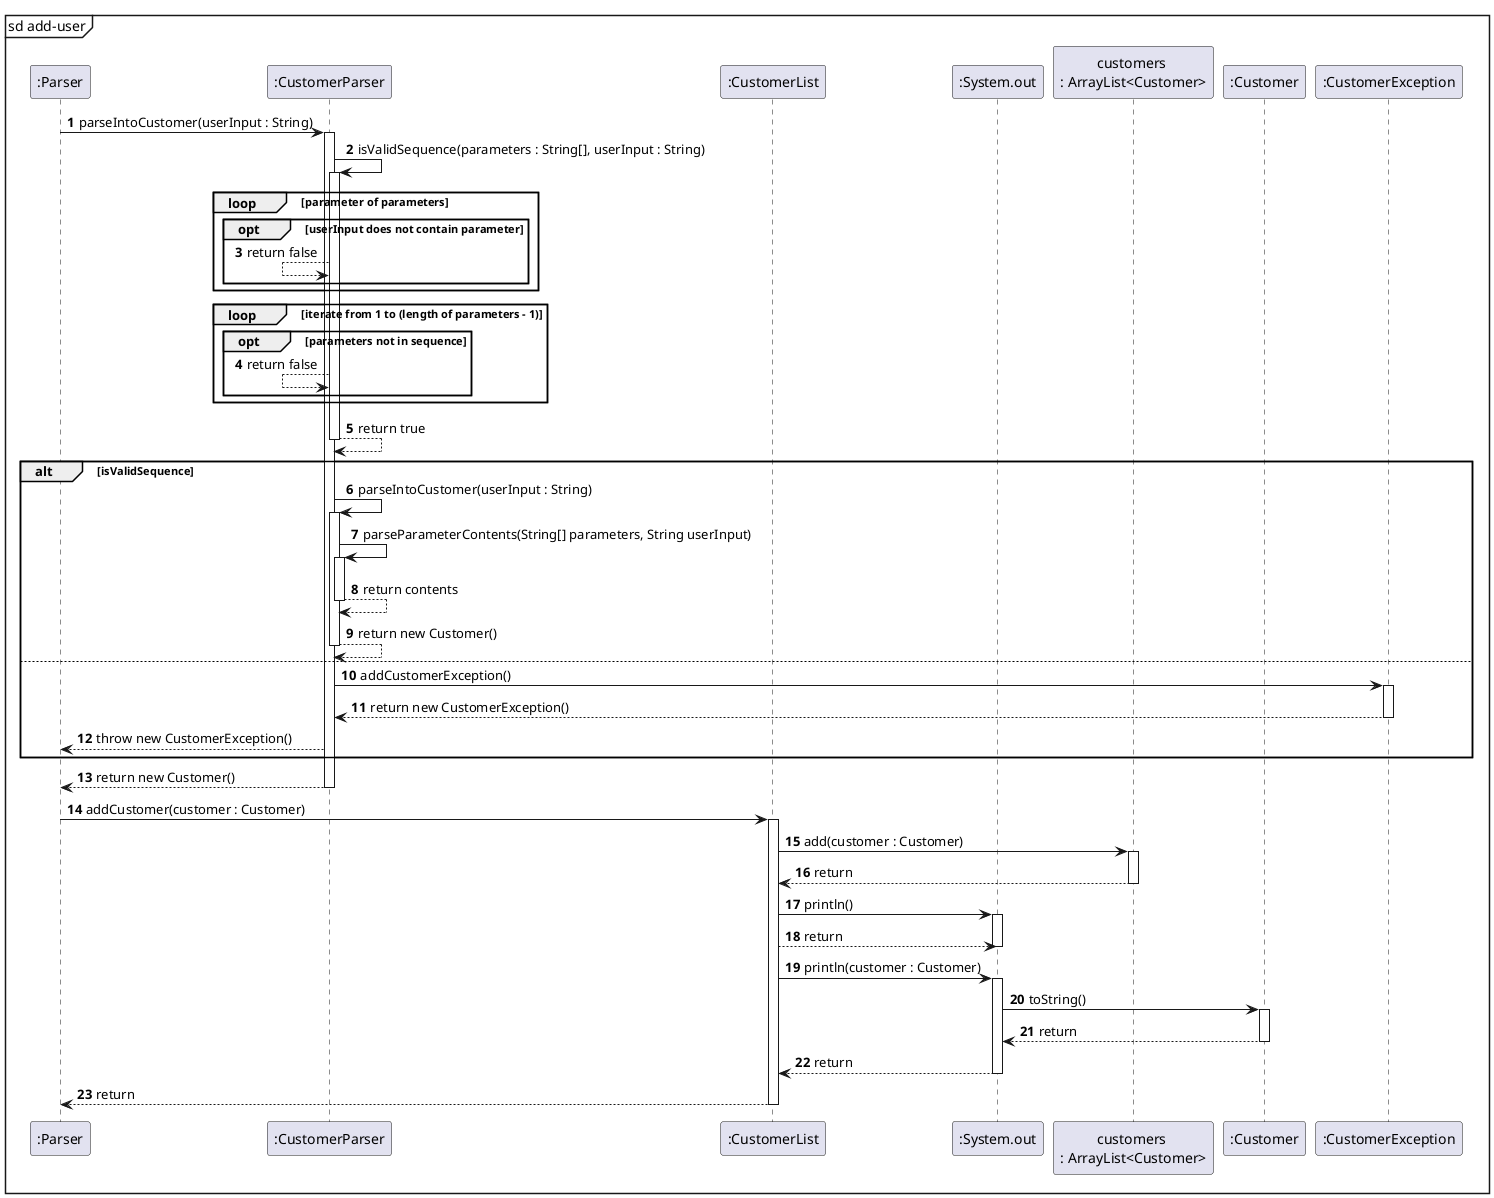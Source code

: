@startuml
'https://plantuml.com/sequence-diagram

autonumber
mainframe sd add-user
participant ":Parser" as Parser
participant ":CustomerParser" as CustomerParser
participant ":CustomerList" as CustomerList
participant ":System.out" as System.out
participant "customers \n: ArrayList<Customer>" as CustomerArrayList
participant ":Customer" as Customer
participant ":CustomerException" as CustomerException

Parser -> CustomerParser : parseIntoCustomer(userInput : String)
activate CustomerParser
    CustomerParser -> CustomerParser : isValidSequence(parameters : String[], userInput : String)
    activate CustomerParser
        loop parameter of parameters
            opt userInput does not contain parameter
                CustomerParser <-- CustomerParser : return false
            end opt
        end loop

        loop iterate from 1 to (length of parameters - 1)
            opt parameters not in sequence
                CustomerParser <-- CustomerParser : return false
            end opt
        end loop

        CustomerParser --> CustomerParser : return true
    deactivate CustomerParser

    alt isValidSequence
        CustomerParser -> CustomerParser : parseIntoCustomer(userInput : String)
        activate CustomerParser
            CustomerParser -> CustomerParser :parseParameterContents(String[] parameters, String userInput)
            activate CustomerParser
                CustomerParser --> CustomerParser : return contents
            deactivate CustomerParser
            CustomerParser --> CustomerParser : return new Customer()
        deactivate CustomerParser
    else
        CustomerParser -> CustomerException : addCustomerException()
        activate CustomerException

            CustomerException --> CustomerParser : return new CustomerException()
        deactivate CustomerException
        Parser <-- CustomerParser : throw new CustomerException()
    end alt
    Parser <-- CustomerParser : return new Customer()
deactivate CustomerParser

Parser -> CustomerList : addCustomer(customer : Customer)
activate CustomerList
    CustomerList -> CustomerArrayList : add(customer : Customer)
    activate CustomerArrayList
        CustomerArrayList --> CustomerList : return
    deactivate CustomerArrayList

    CustomerList -> System.out : println()
    activate System.out
        System.out <-- CustomerList : return
    deactivate System.out
    CustomerList -> System.out : println(customer : Customer)
    activate System.out
        System.out -> Customer : toString()
        activate Customer
            Customer --> System.out : return
        deactivate Customer
    CustomerList <-- System.out : return
    deactivate System.out
Parser <-- CustomerList : return
deactivate CustomerList
@enduml
